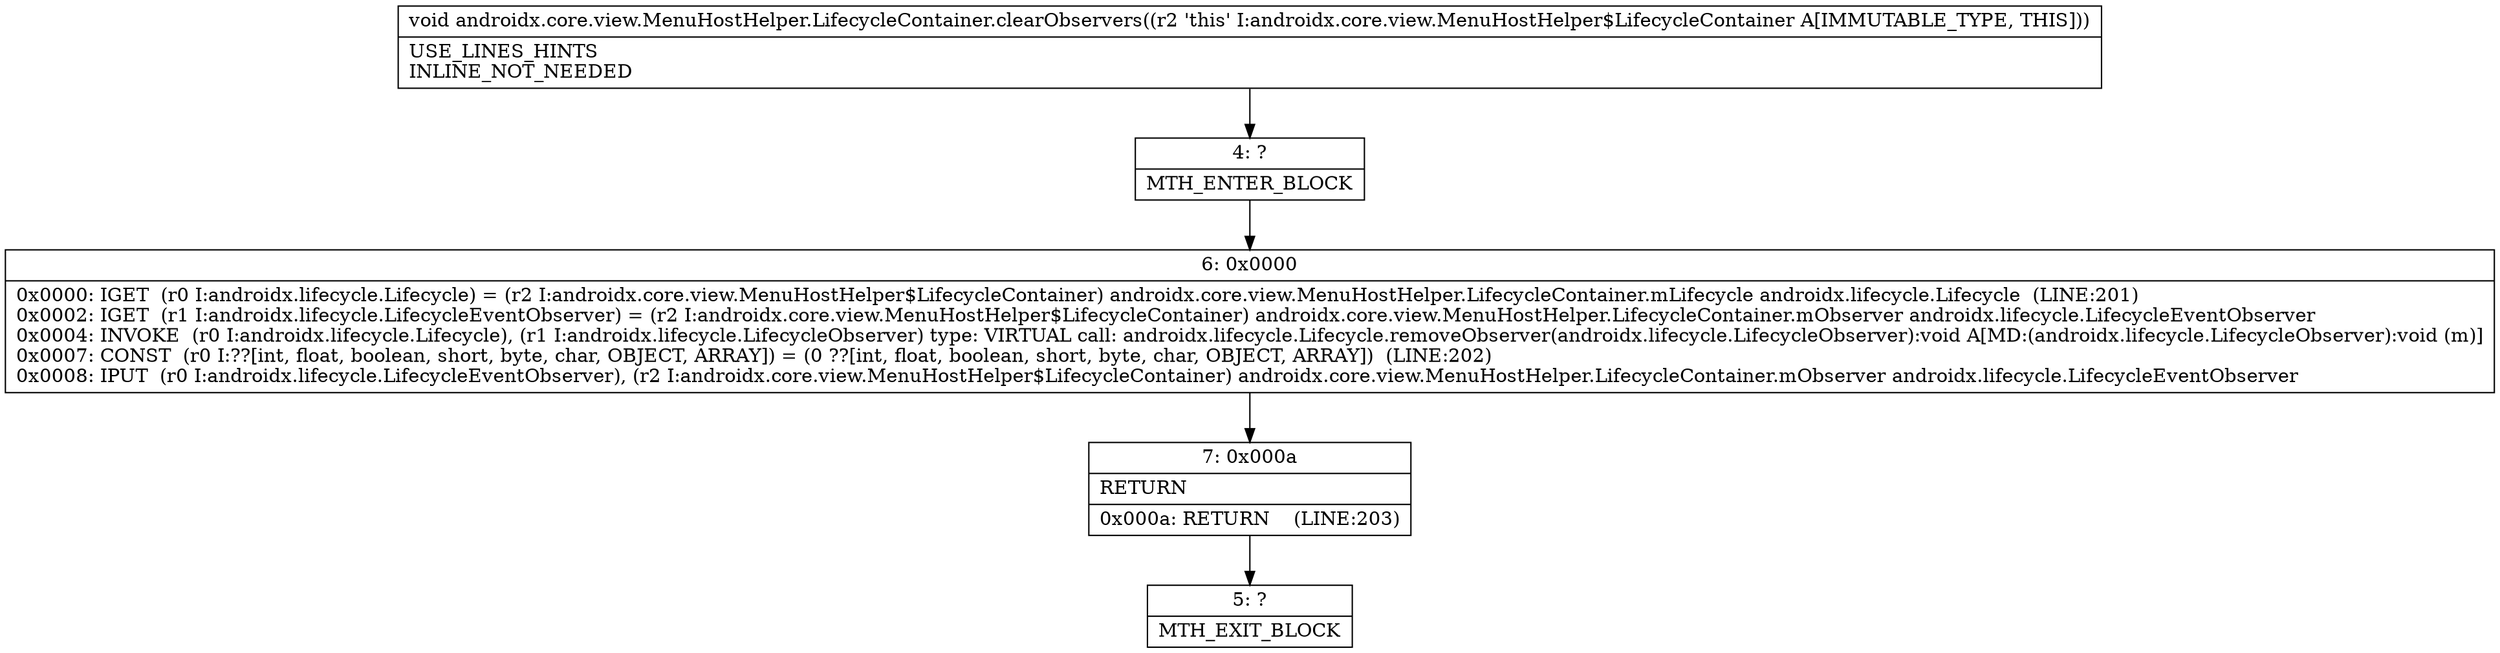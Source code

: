 digraph "CFG forandroidx.core.view.MenuHostHelper.LifecycleContainer.clearObservers()V" {
Node_4 [shape=record,label="{4\:\ ?|MTH_ENTER_BLOCK\l}"];
Node_6 [shape=record,label="{6\:\ 0x0000|0x0000: IGET  (r0 I:androidx.lifecycle.Lifecycle) = (r2 I:androidx.core.view.MenuHostHelper$LifecycleContainer) androidx.core.view.MenuHostHelper.LifecycleContainer.mLifecycle androidx.lifecycle.Lifecycle  (LINE:201)\l0x0002: IGET  (r1 I:androidx.lifecycle.LifecycleEventObserver) = (r2 I:androidx.core.view.MenuHostHelper$LifecycleContainer) androidx.core.view.MenuHostHelper.LifecycleContainer.mObserver androidx.lifecycle.LifecycleEventObserver \l0x0004: INVOKE  (r0 I:androidx.lifecycle.Lifecycle), (r1 I:androidx.lifecycle.LifecycleObserver) type: VIRTUAL call: androidx.lifecycle.Lifecycle.removeObserver(androidx.lifecycle.LifecycleObserver):void A[MD:(androidx.lifecycle.LifecycleObserver):void (m)]\l0x0007: CONST  (r0 I:??[int, float, boolean, short, byte, char, OBJECT, ARRAY]) = (0 ??[int, float, boolean, short, byte, char, OBJECT, ARRAY])  (LINE:202)\l0x0008: IPUT  (r0 I:androidx.lifecycle.LifecycleEventObserver), (r2 I:androidx.core.view.MenuHostHelper$LifecycleContainer) androidx.core.view.MenuHostHelper.LifecycleContainer.mObserver androidx.lifecycle.LifecycleEventObserver \l}"];
Node_7 [shape=record,label="{7\:\ 0x000a|RETURN\l|0x000a: RETURN    (LINE:203)\l}"];
Node_5 [shape=record,label="{5\:\ ?|MTH_EXIT_BLOCK\l}"];
MethodNode[shape=record,label="{void androidx.core.view.MenuHostHelper.LifecycleContainer.clearObservers((r2 'this' I:androidx.core.view.MenuHostHelper$LifecycleContainer A[IMMUTABLE_TYPE, THIS]))  | USE_LINES_HINTS\lINLINE_NOT_NEEDED\l}"];
MethodNode -> Node_4;Node_4 -> Node_6;
Node_6 -> Node_7;
Node_7 -> Node_5;
}

